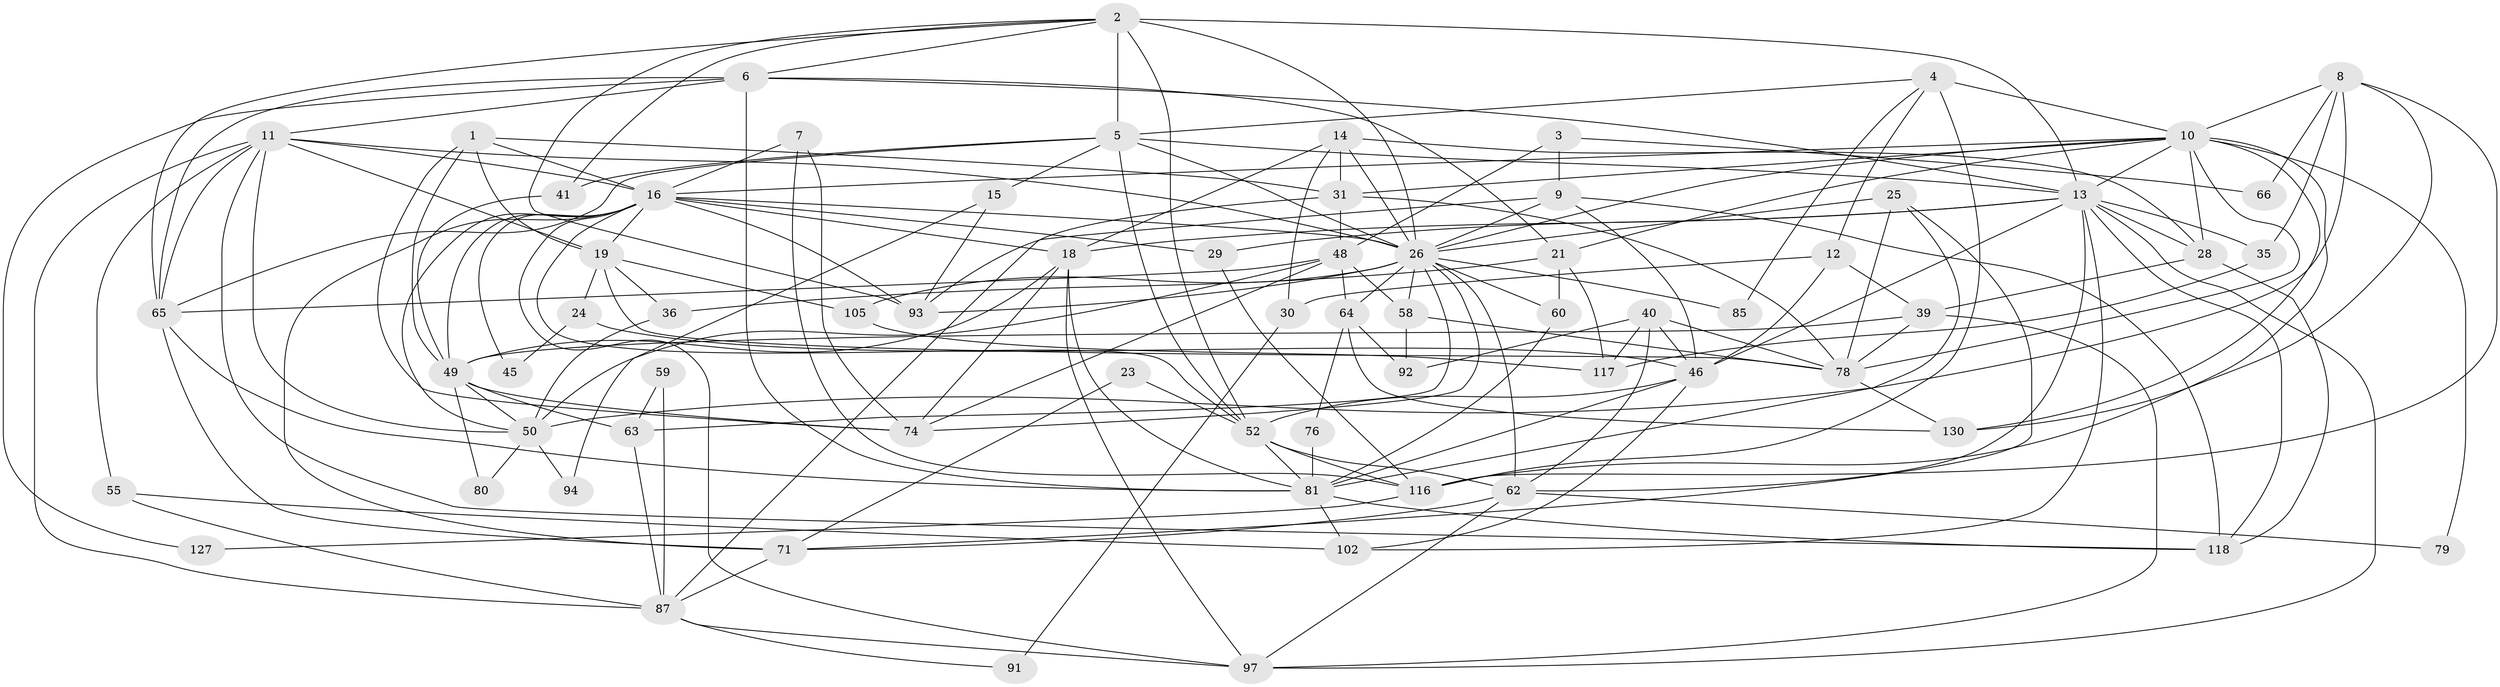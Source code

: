 // original degree distribution, {5: 0.20588235294117646, 4: 0.22058823529411764, 3: 0.27205882352941174, 6: 0.07352941176470588, 2: 0.16176470588235295, 7: 0.03676470588235294, 9: 0.014705882352941176, 8: 0.014705882352941176}
// Generated by graph-tools (version 1.1) at 2025/18/03/04/25 18:18:42]
// undirected, 68 vertices, 182 edges
graph export_dot {
graph [start="1"]
  node [color=gray90,style=filled];
  1 [super="+89"];
  2 [super="+56"];
  3;
  4 [super="+112"];
  5 [super="+99+111"];
  6 [super="+115"];
  7;
  8 [super="+134+110"];
  9 [super="+22"];
  10 [super="+131+37"];
  11 [super="+20+104"];
  12;
  13 [super="+69+95+73+43"];
  14 [super="+17"];
  15;
  16 [super="+68+38"];
  18 [super="+34+125"];
  19 [super="+108+96"];
  21 [super="+90"];
  23;
  24;
  25;
  26 [super="+128+27+61"];
  28 [super="+42+32"];
  29;
  30;
  31;
  35;
  36;
  39 [super="+51+75"];
  40;
  41;
  45;
  46 [super="+67+47"];
  48 [super="+114"];
  49 [super="+53"];
  50 [super="+98+70"];
  52 [super="+132+54"];
  55;
  58 [super="+135"];
  59;
  60;
  62 [super="+107+100"];
  63 [super="+86"];
  64;
  65 [super="+84"];
  66;
  71 [super="+72"];
  74 [super="+77"];
  76;
  78 [super="+119"];
  79;
  80;
  81 [super="+82+101"];
  85;
  87 [super="+129"];
  91;
  92;
  93 [super="+113"];
  94;
  97;
  102;
  105;
  116 [super="+123"];
  117;
  118;
  127;
  130;
  1 -- 31;
  1 -- 19;
  1 -- 49;
  1 -- 74;
  1 -- 16;
  2 -- 13;
  2 -- 65;
  2 -- 6 [weight=2];
  2 -- 52;
  2 -- 5 [weight=2];
  2 -- 41;
  2 -- 26 [weight=3];
  2 -- 93;
  3 -- 66;
  3 -- 9;
  3 -- 48;
  4 -- 85;
  4 -- 10 [weight=2];
  4 -- 12;
  4 -- 116;
  4 -- 5;
  5 -- 15 [weight=2];
  5 -- 13;
  5 -- 65;
  5 -- 52;
  5 -- 41;
  5 -- 26 [weight=2];
  6 -- 127;
  6 -- 11;
  6 -- 65;
  6 -- 81 [weight=2];
  6 -- 21;
  6 -- 13;
  7 -- 74;
  7 -- 116;
  7 -- 16 [weight=2];
  8 -- 130;
  8 -- 116;
  8 -- 66;
  8 -- 50;
  8 -- 10 [weight=2];
  8 -- 35;
  9 -- 118;
  9 -- 26;
  9 -- 93;
  9 -- 46;
  10 -- 130;
  10 -- 116;
  10 -- 78;
  10 -- 13;
  10 -- 79;
  10 -- 21;
  10 -- 28 [weight=2];
  10 -- 31;
  10 -- 26;
  10 -- 16;
  11 -- 55;
  11 -- 65;
  11 -- 118;
  11 -- 26;
  11 -- 87;
  11 -- 16 [weight=2];
  11 -- 19;
  11 -- 50;
  12 -- 30;
  12 -- 46;
  12 -- 39;
  13 -- 97;
  13 -- 18;
  13 -- 35;
  13 -- 102;
  13 -- 118;
  13 -- 29;
  13 -- 62;
  13 -- 28;
  13 -- 46;
  14 -- 30;
  14 -- 28;
  14 -- 31;
  14 -- 18;
  14 -- 26;
  15 -- 94;
  15 -- 93;
  16 -- 71 [weight=2];
  16 -- 45 [weight=2];
  16 -- 50;
  16 -- 18 [weight=2];
  16 -- 93;
  16 -- 97;
  16 -- 49;
  16 -- 19;
  16 -- 52;
  16 -- 29;
  16 -- 26;
  18 -- 74;
  18 -- 97;
  18 -- 81;
  18 -- 49;
  19 -- 24 [weight=2];
  19 -- 36;
  19 -- 105;
  19 -- 78;
  21 -- 36;
  21 -- 117;
  21 -- 60;
  23 -- 71;
  23 -- 52;
  24 -- 45;
  24 -- 46;
  25 -- 71;
  25 -- 81;
  25 -- 78;
  25 -- 26;
  26 -- 60;
  26 -- 105 [weight=2];
  26 -- 85;
  26 -- 63;
  26 -- 64;
  26 -- 58;
  26 -- 74;
  26 -- 93;
  26 -- 62 [weight=2];
  28 -- 118;
  28 -- 39;
  29 -- 116;
  30 -- 91;
  31 -- 78;
  31 -- 87;
  31 -- 48;
  35 -- 117;
  36 -- 50;
  39 -- 78;
  39 -- 49;
  39 -- 97;
  40 -- 62;
  40 -- 117;
  40 -- 78;
  40 -- 92;
  40 -- 46;
  41 -- 49;
  46 -- 102;
  46 -- 52;
  46 -- 81;
  48 -- 58;
  48 -- 50;
  48 -- 64;
  48 -- 65;
  48 -- 74;
  49 -- 63 [weight=2];
  49 -- 80;
  49 -- 74;
  49 -- 50;
  50 -- 94;
  50 -- 80;
  52 -- 81;
  52 -- 116;
  52 -- 62;
  55 -- 102;
  55 -- 87;
  58 -- 92;
  58 -- 78;
  59 -- 87;
  59 -- 63;
  60 -- 81;
  62 -- 97;
  62 -- 79;
  62 -- 71;
  63 -- 87;
  64 -- 130;
  64 -- 76;
  64 -- 92;
  65 -- 81;
  65 -- 71;
  71 -- 87;
  76 -- 81;
  78 -- 130;
  81 -- 118;
  81 -- 102;
  87 -- 97;
  87 -- 91;
  105 -- 117;
  116 -- 127;
}
